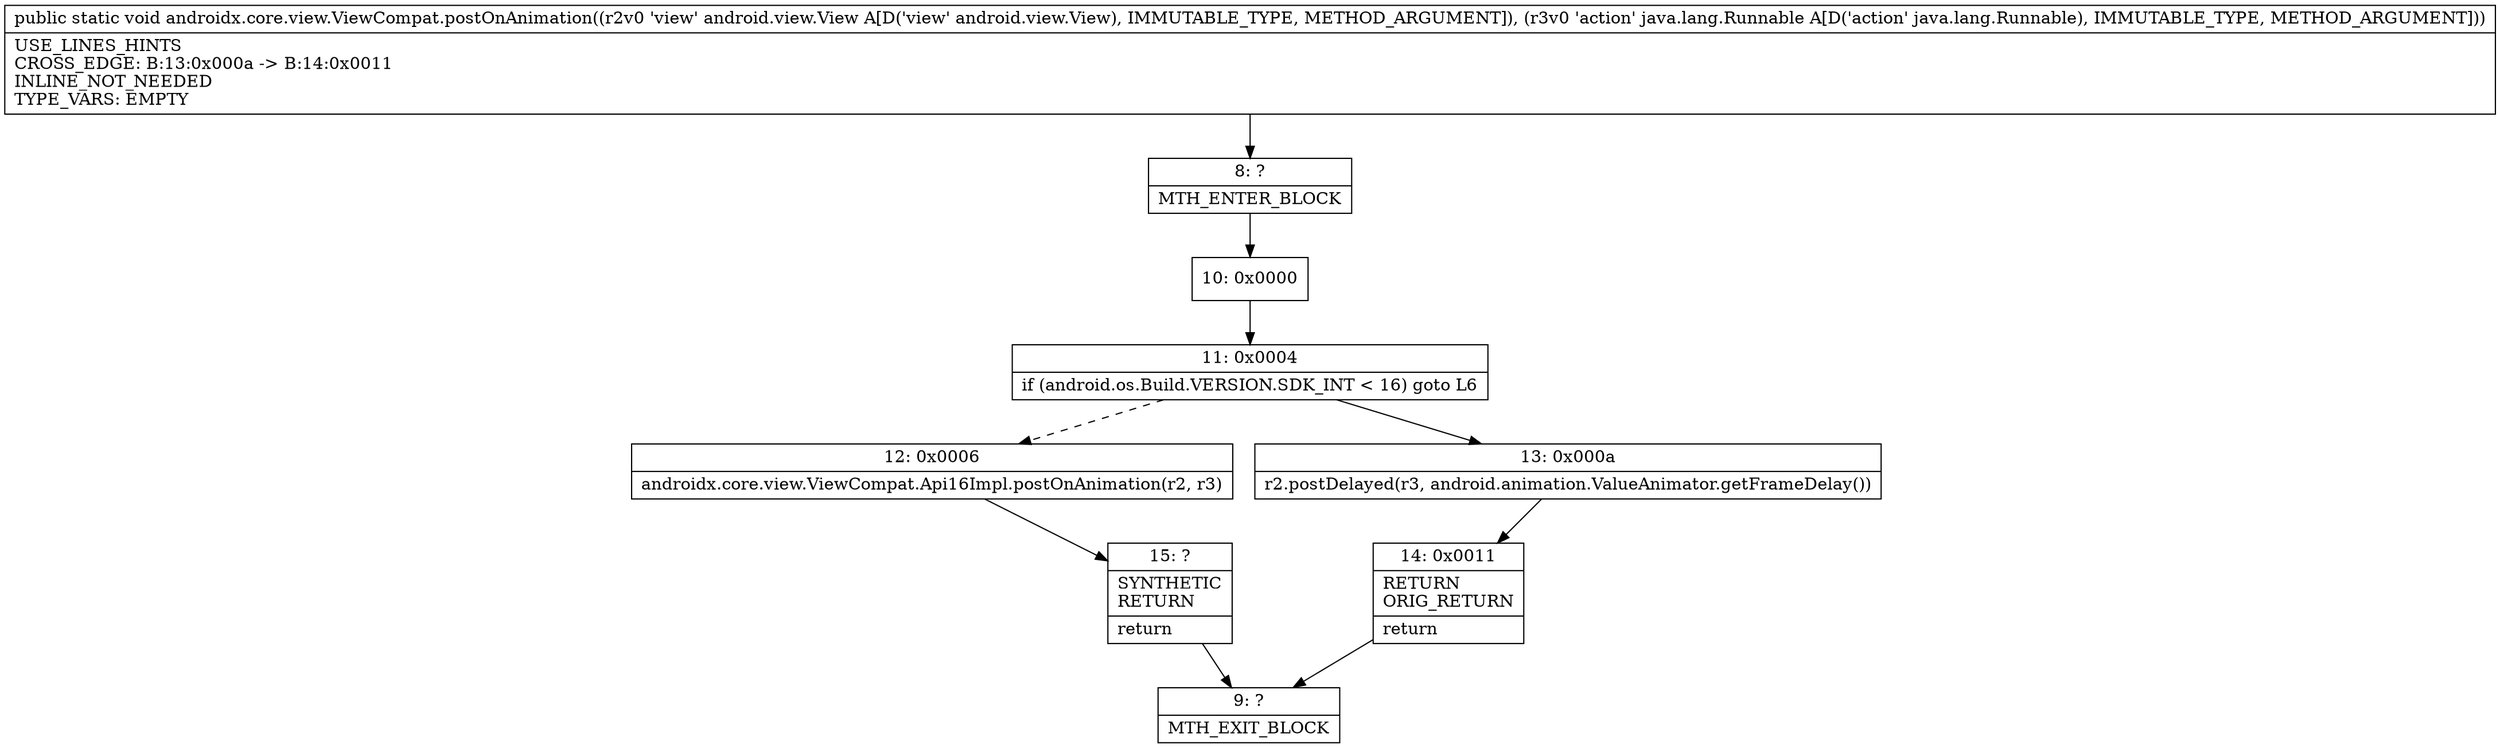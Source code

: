 digraph "CFG forandroidx.core.view.ViewCompat.postOnAnimation(Landroid\/view\/View;Ljava\/lang\/Runnable;)V" {
Node_8 [shape=record,label="{8\:\ ?|MTH_ENTER_BLOCK\l}"];
Node_10 [shape=record,label="{10\:\ 0x0000}"];
Node_11 [shape=record,label="{11\:\ 0x0004|if (android.os.Build.VERSION.SDK_INT \< 16) goto L6\l}"];
Node_12 [shape=record,label="{12\:\ 0x0006|androidx.core.view.ViewCompat.Api16Impl.postOnAnimation(r2, r3)\l}"];
Node_15 [shape=record,label="{15\:\ ?|SYNTHETIC\lRETURN\l|return\l}"];
Node_9 [shape=record,label="{9\:\ ?|MTH_EXIT_BLOCK\l}"];
Node_13 [shape=record,label="{13\:\ 0x000a|r2.postDelayed(r3, android.animation.ValueAnimator.getFrameDelay())\l}"];
Node_14 [shape=record,label="{14\:\ 0x0011|RETURN\lORIG_RETURN\l|return\l}"];
MethodNode[shape=record,label="{public static void androidx.core.view.ViewCompat.postOnAnimation((r2v0 'view' android.view.View A[D('view' android.view.View), IMMUTABLE_TYPE, METHOD_ARGUMENT]), (r3v0 'action' java.lang.Runnable A[D('action' java.lang.Runnable), IMMUTABLE_TYPE, METHOD_ARGUMENT]))  | USE_LINES_HINTS\lCROSS_EDGE: B:13:0x000a \-\> B:14:0x0011\lINLINE_NOT_NEEDED\lTYPE_VARS: EMPTY\l}"];
MethodNode -> Node_8;Node_8 -> Node_10;
Node_10 -> Node_11;
Node_11 -> Node_12[style=dashed];
Node_11 -> Node_13;
Node_12 -> Node_15;
Node_15 -> Node_9;
Node_13 -> Node_14;
Node_14 -> Node_9;
}

